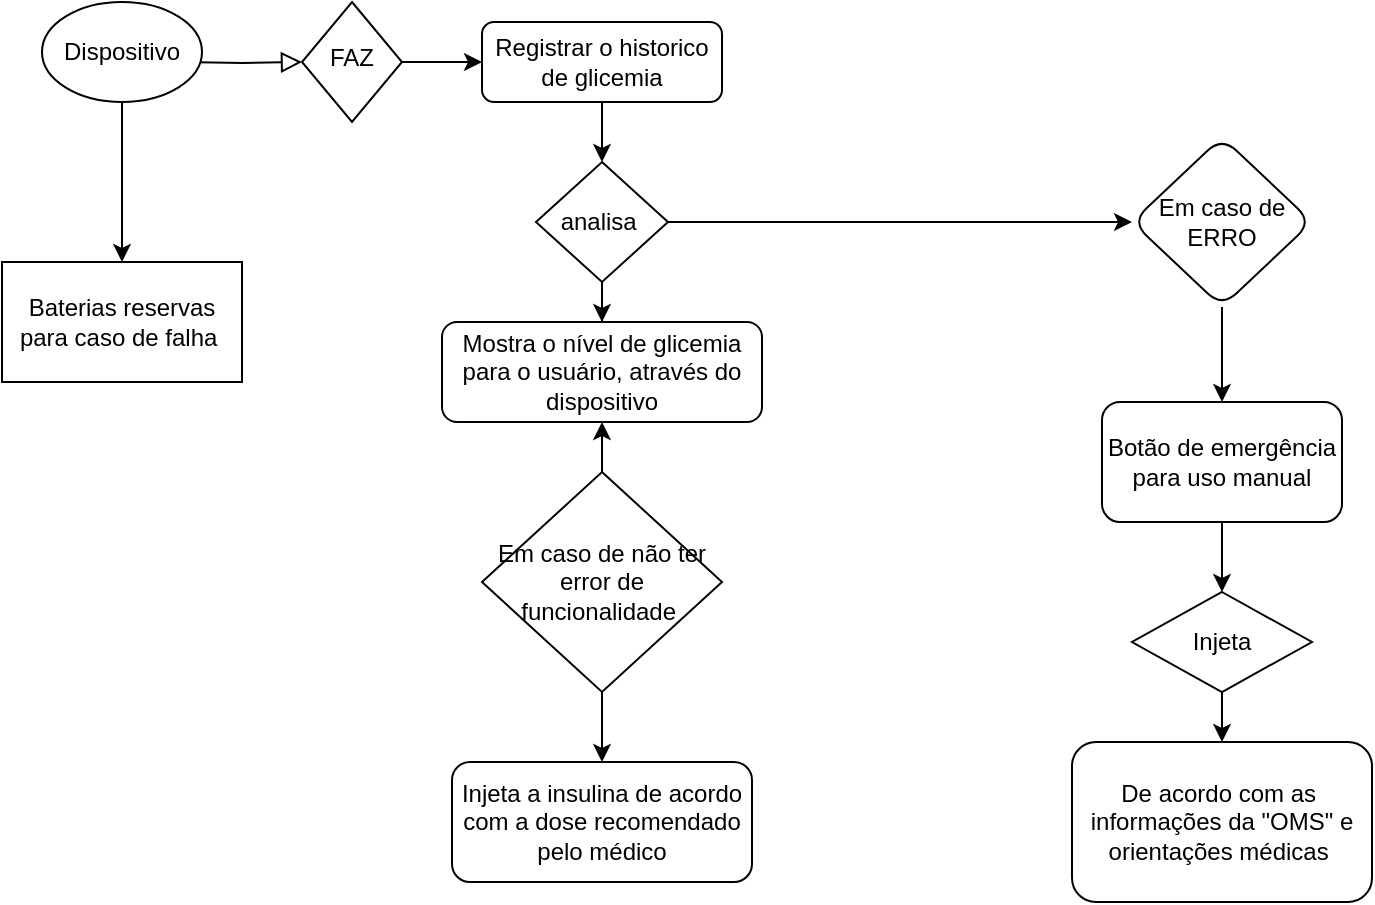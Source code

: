 <mxfile version="24.0.5" type="github">
  <diagram id="C5RBs43oDa-KdzZeNtuy" name="Page-1">
    <mxGraphModel dx="1318" dy="591" grid="1" gridSize="10" guides="1" tooltips="1" connect="1" arrows="1" fold="1" page="1" pageScale="1" pageWidth="827" pageHeight="1169" math="0" shadow="0">
      <root>
        <mxCell id="WIyWlLk6GJQsqaUBKTNV-0" />
        <mxCell id="WIyWlLk6GJQsqaUBKTNV-1" parent="WIyWlLk6GJQsqaUBKTNV-0" />
        <mxCell id="WIyWlLk6GJQsqaUBKTNV-2" value="" style="rounded=0;html=1;jettySize=auto;orthogonalLoop=1;fontSize=11;endArrow=block;endFill=0;endSize=8;strokeWidth=1;shadow=0;labelBackgroundColor=none;edgeStyle=orthogonalEdgeStyle;" parent="WIyWlLk6GJQsqaUBKTNV-1" target="WIyWlLk6GJQsqaUBKTNV-6" edge="1">
          <mxGeometry relative="1" as="geometry">
            <mxPoint x="170" y="200" as="sourcePoint" />
          </mxGeometry>
        </mxCell>
        <mxCell id="jZzAngPxfolf5dMAniI4-4" style="edgeStyle=orthogonalEdgeStyle;rounded=0;orthogonalLoop=1;jettySize=auto;html=1;" edge="1" parent="WIyWlLk6GJQsqaUBKTNV-1" source="WIyWlLk6GJQsqaUBKTNV-6" target="WIyWlLk6GJQsqaUBKTNV-7">
          <mxGeometry relative="1" as="geometry" />
        </mxCell>
        <mxCell id="WIyWlLk6GJQsqaUBKTNV-6" value="FAZ" style="rhombus;whiteSpace=wrap;html=1;shadow=0;fontFamily=Helvetica;fontSize=12;align=center;strokeWidth=1;spacing=6;spacingTop=-4;" parent="WIyWlLk6GJQsqaUBKTNV-1" vertex="1">
          <mxGeometry x="230" y="170" width="50" height="60" as="geometry" />
        </mxCell>
        <mxCell id="jZzAngPxfolf5dMAniI4-6" style="edgeStyle=orthogonalEdgeStyle;rounded=0;orthogonalLoop=1;jettySize=auto;html=1;" edge="1" parent="WIyWlLk6GJQsqaUBKTNV-1" source="WIyWlLk6GJQsqaUBKTNV-7" target="jZzAngPxfolf5dMAniI4-5">
          <mxGeometry relative="1" as="geometry" />
        </mxCell>
        <mxCell id="WIyWlLk6GJQsqaUBKTNV-7" value="Registrar o historico de glicemia" style="rounded=1;whiteSpace=wrap;html=1;fontSize=12;glass=0;strokeWidth=1;shadow=0;" parent="WIyWlLk6GJQsqaUBKTNV-1" vertex="1">
          <mxGeometry x="320" y="180" width="120" height="40" as="geometry" />
        </mxCell>
        <mxCell id="jZzAngPxfolf5dMAniI4-36" value="" style="edgeStyle=orthogonalEdgeStyle;rounded=0;orthogonalLoop=1;jettySize=auto;html=1;" edge="1" parent="WIyWlLk6GJQsqaUBKTNV-1" source="jZzAngPxfolf5dMAniI4-3" target="jZzAngPxfolf5dMAniI4-14">
          <mxGeometry relative="1" as="geometry" />
        </mxCell>
        <mxCell id="jZzAngPxfolf5dMAniI4-3" value="Dispositivo" style="ellipse;whiteSpace=wrap;html=1;" vertex="1" parent="WIyWlLk6GJQsqaUBKTNV-1">
          <mxGeometry x="100" y="170" width="80" height="50" as="geometry" />
        </mxCell>
        <mxCell id="jZzAngPxfolf5dMAniI4-8" style="edgeStyle=orthogonalEdgeStyle;rounded=0;orthogonalLoop=1;jettySize=auto;html=1;entryX=0.5;entryY=0;entryDx=0;entryDy=0;" edge="1" parent="WIyWlLk6GJQsqaUBKTNV-1" source="jZzAngPxfolf5dMAniI4-5" target="jZzAngPxfolf5dMAniI4-7">
          <mxGeometry relative="1" as="geometry" />
        </mxCell>
        <mxCell id="jZzAngPxfolf5dMAniI4-37" style="edgeStyle=orthogonalEdgeStyle;rounded=0;orthogonalLoop=1;jettySize=auto;html=1;" edge="1" parent="WIyWlLk6GJQsqaUBKTNV-1" source="jZzAngPxfolf5dMAniI4-5" target="jZzAngPxfolf5dMAniI4-21">
          <mxGeometry relative="1" as="geometry" />
        </mxCell>
        <mxCell id="jZzAngPxfolf5dMAniI4-5" value="analisa&amp;nbsp;" style="rhombus;whiteSpace=wrap;html=1;" vertex="1" parent="WIyWlLk6GJQsqaUBKTNV-1">
          <mxGeometry x="347" y="250" width="66" height="60" as="geometry" />
        </mxCell>
        <mxCell id="jZzAngPxfolf5dMAniI4-7" value="Mostra o nível de glicemia para o usuário, através do dispositivo" style="rounded=1;whiteSpace=wrap;html=1;" vertex="1" parent="WIyWlLk6GJQsqaUBKTNV-1">
          <mxGeometry x="300" y="330" width="160" height="50" as="geometry" />
        </mxCell>
        <mxCell id="jZzAngPxfolf5dMAniI4-29" value="" style="edgeStyle=orthogonalEdgeStyle;rounded=0;orthogonalLoop=1;jettySize=auto;html=1;" edge="1" parent="WIyWlLk6GJQsqaUBKTNV-1" source="jZzAngPxfolf5dMAniI4-10" target="jZzAngPxfolf5dMAniI4-28">
          <mxGeometry relative="1" as="geometry" />
        </mxCell>
        <mxCell id="jZzAngPxfolf5dMAniI4-10" value="Botão de emergência&lt;div&gt;para uso manual&lt;/div&gt;" style="rounded=1;whiteSpace=wrap;html=1;" vertex="1" parent="WIyWlLk6GJQsqaUBKTNV-1">
          <mxGeometry x="630" y="370" width="120" height="60" as="geometry" />
        </mxCell>
        <mxCell id="jZzAngPxfolf5dMAniI4-11" value="Injeta a insulina de acordo com a dose recomendado pelo médico" style="whiteSpace=wrap;html=1;rounded=1;" vertex="1" parent="WIyWlLk6GJQsqaUBKTNV-1">
          <mxGeometry x="305" y="550" width="150" height="60" as="geometry" />
        </mxCell>
        <mxCell id="jZzAngPxfolf5dMAniI4-14" value="Baterias reservas para caso de falha&amp;nbsp;" style="rounded=0;whiteSpace=wrap;html=1;" vertex="1" parent="WIyWlLk6GJQsqaUBKTNV-1">
          <mxGeometry x="80" y="300" width="120" height="60" as="geometry" />
        </mxCell>
        <mxCell id="jZzAngPxfolf5dMAniI4-17" value="De acordo com as&amp;nbsp; informações da &quot;OMS&quot; e orientações médicas&amp;nbsp;" style="whiteSpace=wrap;html=1;rounded=1;" vertex="1" parent="WIyWlLk6GJQsqaUBKTNV-1">
          <mxGeometry x="615" y="540" width="150" height="80" as="geometry" />
        </mxCell>
        <mxCell id="jZzAngPxfolf5dMAniI4-23" value="" style="edgeStyle=orthogonalEdgeStyle;rounded=0;orthogonalLoop=1;jettySize=auto;html=1;" edge="1" parent="WIyWlLk6GJQsqaUBKTNV-1" source="jZzAngPxfolf5dMAniI4-21" target="jZzAngPxfolf5dMAniI4-10">
          <mxGeometry relative="1" as="geometry" />
        </mxCell>
        <mxCell id="jZzAngPxfolf5dMAniI4-21" value="Em caso de ERRO" style="rhombus;whiteSpace=wrap;html=1;rounded=1;" vertex="1" parent="WIyWlLk6GJQsqaUBKTNV-1">
          <mxGeometry x="645" y="237.5" width="90" height="85" as="geometry" />
        </mxCell>
        <mxCell id="jZzAngPxfolf5dMAniI4-30" style="edgeStyle=orthogonalEdgeStyle;rounded=0;orthogonalLoop=1;jettySize=auto;html=1;" edge="1" parent="WIyWlLk6GJQsqaUBKTNV-1" source="jZzAngPxfolf5dMAniI4-28" target="jZzAngPxfolf5dMAniI4-17">
          <mxGeometry relative="1" as="geometry" />
        </mxCell>
        <mxCell id="jZzAngPxfolf5dMAniI4-28" value="Injeta" style="rhombus;whiteSpace=wrap;html=1;" vertex="1" parent="WIyWlLk6GJQsqaUBKTNV-1">
          <mxGeometry x="645" y="465" width="90" height="50" as="geometry" />
        </mxCell>
        <mxCell id="jZzAngPxfolf5dMAniI4-33" value="" style="edgeStyle=orthogonalEdgeStyle;rounded=0;orthogonalLoop=1;jettySize=auto;html=1;" edge="1" parent="WIyWlLk6GJQsqaUBKTNV-1" source="jZzAngPxfolf5dMAniI4-32" target="jZzAngPxfolf5dMAniI4-7">
          <mxGeometry relative="1" as="geometry" />
        </mxCell>
        <mxCell id="jZzAngPxfolf5dMAniI4-34" value="" style="edgeStyle=orthogonalEdgeStyle;rounded=0;orthogonalLoop=1;jettySize=auto;html=1;" edge="1" parent="WIyWlLk6GJQsqaUBKTNV-1" source="jZzAngPxfolf5dMAniI4-32" target="jZzAngPxfolf5dMAniI4-11">
          <mxGeometry relative="1" as="geometry" />
        </mxCell>
        <mxCell id="jZzAngPxfolf5dMAniI4-32" value="Em caso de não ter error de funcionalidade&amp;nbsp;" style="rhombus;whiteSpace=wrap;html=1;" vertex="1" parent="WIyWlLk6GJQsqaUBKTNV-1">
          <mxGeometry x="320" y="405" width="120" height="110" as="geometry" />
        </mxCell>
      </root>
    </mxGraphModel>
  </diagram>
</mxfile>
